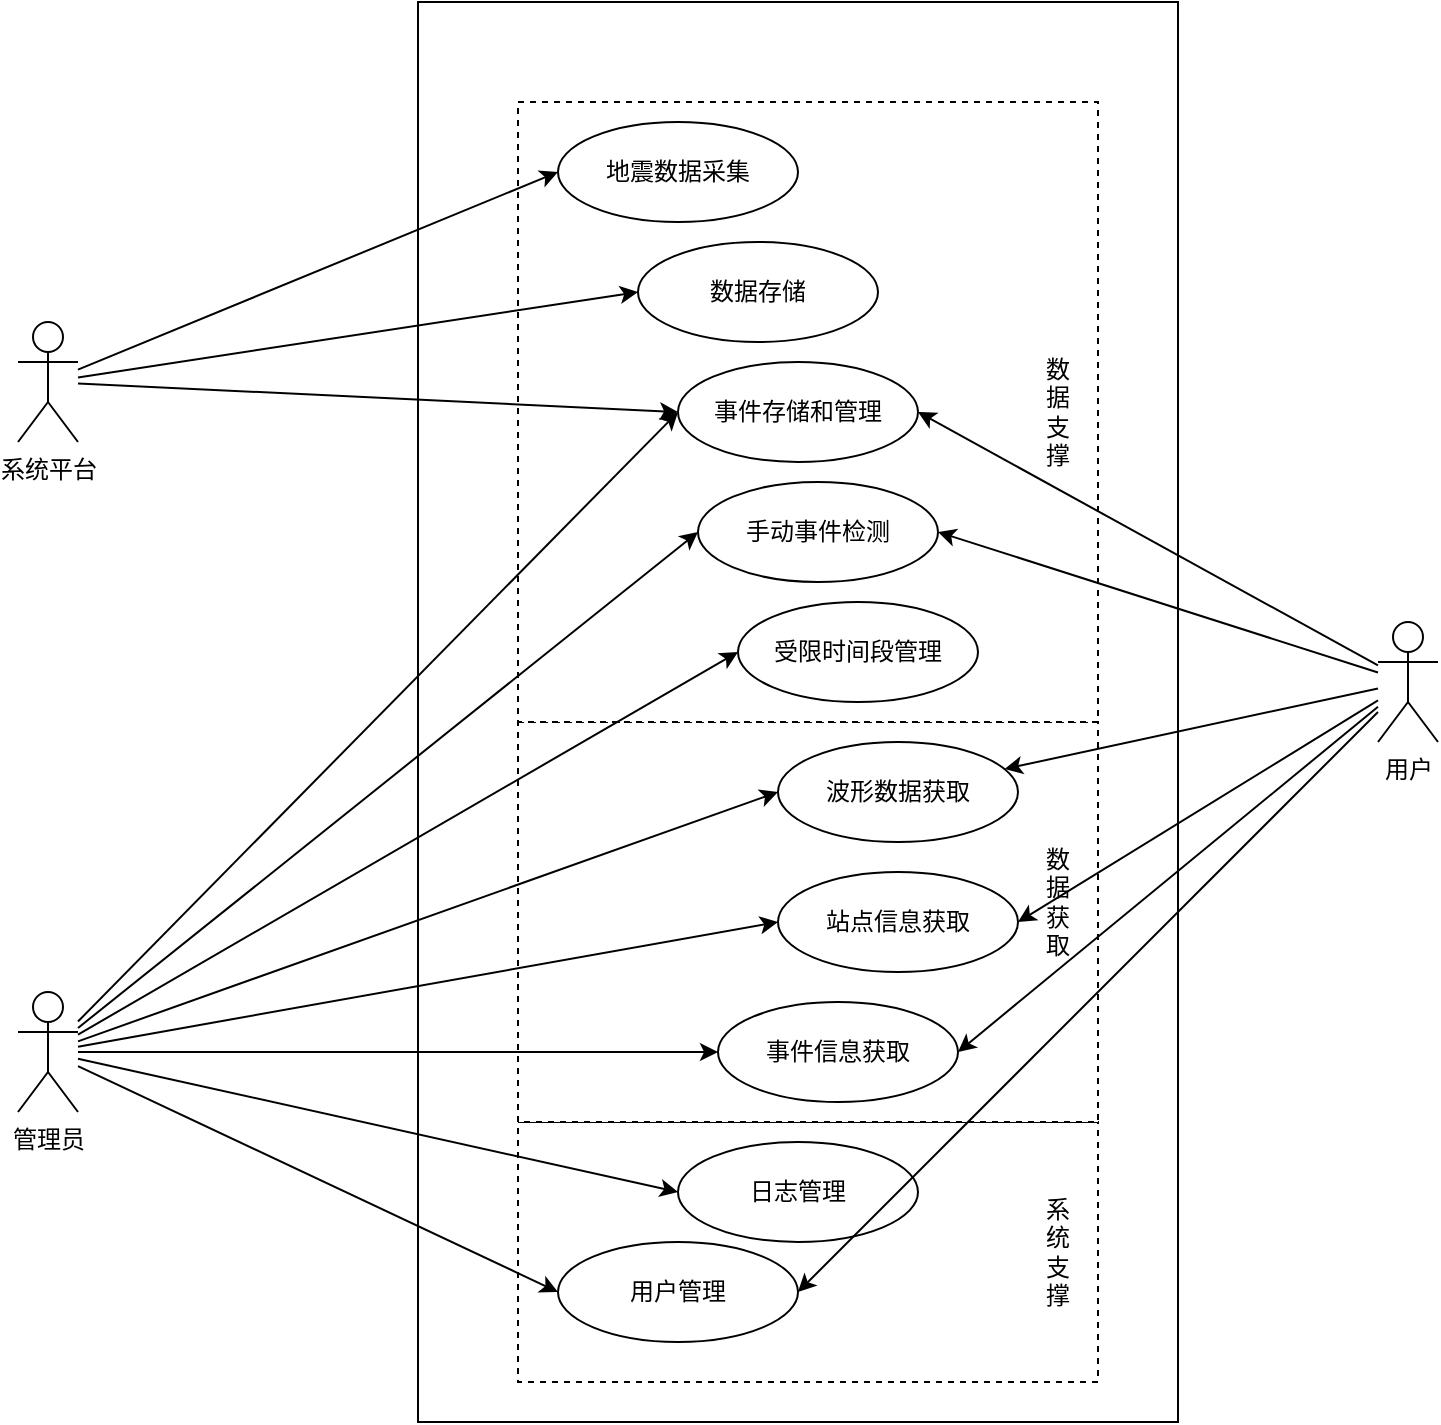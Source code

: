 <mxfile version="24.4.9" type="github">
  <diagram name="第 1 页" id="Qw28GFKZARkFMmKP-efk">
    <mxGraphModel dx="1562" dy="2014" grid="1" gridSize="10" guides="1" tooltips="1" connect="1" arrows="1" fold="1" page="1" pageScale="1" pageWidth="827" pageHeight="1169" math="0" shadow="0">
      <root>
        <mxCell id="0" />
        <mxCell id="1" parent="0" />
        <mxCell id="2baGIIIHMc5CiypYjOd4-37" value="" style="rounded=0;whiteSpace=wrap;html=1;" parent="1" vertex="1">
          <mxGeometry x="450" y="-80" width="380" height="710" as="geometry" />
        </mxCell>
        <mxCell id="2baGIIIHMc5CiypYjOd4-40" value="" style="rounded=0;whiteSpace=wrap;html=1;dashed=1;" parent="1" vertex="1">
          <mxGeometry x="500" y="480" width="290" height="130" as="geometry" />
        </mxCell>
        <mxCell id="2baGIIIHMc5CiypYjOd4-39" value="" style="rounded=0;whiteSpace=wrap;html=1;dashed=1;" parent="1" vertex="1">
          <mxGeometry x="500" y="280" width="290" height="200" as="geometry" />
        </mxCell>
        <mxCell id="2baGIIIHMc5CiypYjOd4-38" value="" style="rounded=0;whiteSpace=wrap;html=1;dashed=1;" parent="1" vertex="1">
          <mxGeometry x="500" y="-30" width="290" height="310" as="geometry" />
        </mxCell>
        <mxCell id="2baGIIIHMc5CiypYjOd4-28" style="rounded=0;orthogonalLoop=1;jettySize=auto;html=1;entryX=0;entryY=0.5;entryDx=0;entryDy=0;" parent="1" source="2baGIIIHMc5CiypYjOd4-1" target="2baGIIIHMc5CiypYjOd4-3" edge="1">
          <mxGeometry relative="1" as="geometry" />
        </mxCell>
        <mxCell id="2baGIIIHMc5CiypYjOd4-29" style="rounded=0;orthogonalLoop=1;jettySize=auto;html=1;entryX=0;entryY=0.5;entryDx=0;entryDy=0;" parent="1" source="2baGIIIHMc5CiypYjOd4-1" target="2baGIIIHMc5CiypYjOd4-4" edge="1">
          <mxGeometry relative="1" as="geometry" />
        </mxCell>
        <mxCell id="2baGIIIHMc5CiypYjOd4-30" style="rounded=0;orthogonalLoop=1;jettySize=auto;html=1;entryX=0;entryY=0.5;entryDx=0;entryDy=0;" parent="1" source="2baGIIIHMc5CiypYjOd4-1" target="2baGIIIHMc5CiypYjOd4-6" edge="1">
          <mxGeometry relative="1" as="geometry" />
        </mxCell>
        <mxCell id="2baGIIIHMc5CiypYjOd4-1" value="系统平台" style="shape=umlActor;verticalLabelPosition=bottom;verticalAlign=top;html=1;outlineConnect=0;" parent="1" vertex="1">
          <mxGeometry x="250" y="80" width="30" height="60" as="geometry" />
        </mxCell>
        <mxCell id="2baGIIIHMc5CiypYjOd4-3" value="地震数据采集" style="ellipse;whiteSpace=wrap;html=1;" parent="1" vertex="1">
          <mxGeometry x="520" y="-20" width="120" height="50" as="geometry" />
        </mxCell>
        <mxCell id="2baGIIIHMc5CiypYjOd4-4" value="数据存储" style="ellipse;whiteSpace=wrap;html=1;" parent="1" vertex="1">
          <mxGeometry x="560" y="40" width="120" height="50" as="geometry" />
        </mxCell>
        <mxCell id="2baGIIIHMc5CiypYjOd4-6" value="事件存储和管理" style="ellipse;whiteSpace=wrap;html=1;" parent="1" vertex="1">
          <mxGeometry x="580" y="100" width="120" height="50" as="geometry" />
        </mxCell>
        <mxCell id="2baGIIIHMc5CiypYjOd4-7" value="手动事件检测" style="ellipse;whiteSpace=wrap;html=1;" parent="1" vertex="1">
          <mxGeometry x="590" y="160" width="120" height="50" as="geometry" />
        </mxCell>
        <mxCell id="2baGIIIHMc5CiypYjOd4-9" value="波形数据获取" style="ellipse;whiteSpace=wrap;html=1;" parent="1" vertex="1">
          <mxGeometry x="630" y="290" width="120" height="50" as="geometry" />
        </mxCell>
        <mxCell id="2baGIIIHMc5CiypYjOd4-10" value="站点信息获取" style="ellipse;whiteSpace=wrap;html=1;" parent="1" vertex="1">
          <mxGeometry x="630" y="355" width="120" height="50" as="geometry" />
        </mxCell>
        <mxCell id="2baGIIIHMc5CiypYjOd4-12" value="事件信息获取" style="ellipse;whiteSpace=wrap;html=1;" parent="1" vertex="1">
          <mxGeometry x="600" y="420" width="120" height="50" as="geometry" />
        </mxCell>
        <mxCell id="2baGIIIHMc5CiypYjOd4-13" value="受限时间段管理" style="ellipse;whiteSpace=wrap;html=1;" parent="1" vertex="1">
          <mxGeometry x="610" y="220" width="120" height="50" as="geometry" />
        </mxCell>
        <mxCell id="2baGIIIHMc5CiypYjOd4-14" value="日志管理" style="ellipse;whiteSpace=wrap;html=1;" parent="1" vertex="1">
          <mxGeometry x="580" y="490" width="120" height="50" as="geometry" />
        </mxCell>
        <mxCell id="2baGIIIHMc5CiypYjOd4-15" value="用户管理" style="ellipse;whiteSpace=wrap;html=1;" parent="1" vertex="1">
          <mxGeometry x="520" y="540" width="120" height="50" as="geometry" />
        </mxCell>
        <mxCell id="2baGIIIHMc5CiypYjOd4-41" value="数&lt;div&gt;据&lt;/div&gt;&lt;div&gt;支&lt;/div&gt;&lt;div&gt;撑&lt;/div&gt;" style="text;html=1;align=center;verticalAlign=middle;whiteSpace=wrap;rounded=0;" parent="1" vertex="1">
          <mxGeometry x="740" y="110" width="60" height="30" as="geometry" />
        </mxCell>
        <mxCell id="2baGIIIHMc5CiypYjOd4-43" value="&lt;div&gt;系&lt;/div&gt;&lt;div&gt;统&lt;/div&gt;&lt;div&gt;支&lt;/div&gt;&lt;div&gt;撑&lt;/div&gt;" style="text;html=1;align=center;verticalAlign=middle;whiteSpace=wrap;rounded=0;" parent="1" vertex="1">
          <mxGeometry x="740" y="530" width="60" height="30" as="geometry" />
        </mxCell>
        <mxCell id="1fhK7hbyzr3hQO82B9gy-8" style="rounded=0;orthogonalLoop=1;jettySize=auto;html=1;entryX=1;entryY=0.5;entryDx=0;entryDy=0;" parent="1" source="1fhK7hbyzr3hQO82B9gy-3" target="2baGIIIHMc5CiypYjOd4-7" edge="1">
          <mxGeometry relative="1" as="geometry" />
        </mxCell>
        <mxCell id="1fhK7hbyzr3hQO82B9gy-11" style="rounded=0;orthogonalLoop=1;jettySize=auto;html=1;" parent="1" source="1fhK7hbyzr3hQO82B9gy-3" target="2baGIIIHMc5CiypYjOd4-9" edge="1">
          <mxGeometry relative="1" as="geometry" />
        </mxCell>
        <mxCell id="1fhK7hbyzr3hQO82B9gy-12" style="rounded=0;orthogonalLoop=1;jettySize=auto;html=1;entryX=1;entryY=0.5;entryDx=0;entryDy=0;" parent="1" source="1fhK7hbyzr3hQO82B9gy-3" target="2baGIIIHMc5CiypYjOd4-10" edge="1">
          <mxGeometry relative="1" as="geometry">
            <mxPoint x="580" y="307.5" as="targetPoint" />
          </mxGeometry>
        </mxCell>
        <mxCell id="1fhK7hbyzr3hQO82B9gy-13" style="rounded=0;orthogonalLoop=1;jettySize=auto;html=1;entryX=1;entryY=0.5;entryDx=0;entryDy=0;" parent="1" source="1fhK7hbyzr3hQO82B9gy-3" target="2baGIIIHMc5CiypYjOd4-12" edge="1">
          <mxGeometry relative="1" as="geometry" />
        </mxCell>
        <mxCell id="1fhK7hbyzr3hQO82B9gy-15" style="rounded=0;orthogonalLoop=1;jettySize=auto;html=1;entryX=1;entryY=0.5;entryDx=0;entryDy=0;" parent="1" source="1fhK7hbyzr3hQO82B9gy-3" target="2baGIIIHMc5CiypYjOd4-15" edge="1">
          <mxGeometry relative="1" as="geometry" />
        </mxCell>
        <mxCell id="1fhK7hbyzr3hQO82B9gy-25" style="rounded=0;orthogonalLoop=1;jettySize=auto;html=1;entryX=1;entryY=0.5;entryDx=0;entryDy=0;" parent="1" source="1fhK7hbyzr3hQO82B9gy-3" target="2baGIIIHMc5CiypYjOd4-6" edge="1">
          <mxGeometry relative="1" as="geometry" />
        </mxCell>
        <mxCell id="1fhK7hbyzr3hQO82B9gy-3" value="用户" style="shape=umlActor;verticalLabelPosition=bottom;verticalAlign=top;html=1;outlineConnect=0;" parent="1" vertex="1">
          <mxGeometry x="930" y="230" width="30" height="60" as="geometry" />
        </mxCell>
        <mxCell id="1fhK7hbyzr3hQO82B9gy-9" style="rounded=0;orthogonalLoop=1;jettySize=auto;html=1;entryX=0;entryY=0.5;entryDx=0;entryDy=0;" parent="1" source="1fhK7hbyzr3hQO82B9gy-5" target="2baGIIIHMc5CiypYjOd4-13" edge="1">
          <mxGeometry relative="1" as="geometry" />
        </mxCell>
        <mxCell id="1fhK7hbyzr3hQO82B9gy-10" style="rounded=0;orthogonalLoop=1;jettySize=auto;html=1;entryX=0;entryY=0.5;entryDx=0;entryDy=0;" parent="1" source="1fhK7hbyzr3hQO82B9gy-5" target="2baGIIIHMc5CiypYjOd4-14" edge="1">
          <mxGeometry relative="1" as="geometry" />
        </mxCell>
        <mxCell id="1fhK7hbyzr3hQO82B9gy-14" style="rounded=0;orthogonalLoop=1;jettySize=auto;html=1;entryX=0;entryY=0.5;entryDx=0;entryDy=0;" parent="1" source="1fhK7hbyzr3hQO82B9gy-5" target="2baGIIIHMc5CiypYjOd4-15" edge="1">
          <mxGeometry relative="1" as="geometry" />
        </mxCell>
        <mxCell id="1fhK7hbyzr3hQO82B9gy-19" style="rounded=0;orthogonalLoop=1;jettySize=auto;html=1;" parent="1" source="1fhK7hbyzr3hQO82B9gy-5" target="2baGIIIHMc5CiypYjOd4-12" edge="1">
          <mxGeometry relative="1" as="geometry" />
        </mxCell>
        <mxCell id="1fhK7hbyzr3hQO82B9gy-20" style="rounded=0;orthogonalLoop=1;jettySize=auto;html=1;entryX=0;entryY=0.5;entryDx=0;entryDy=0;" parent="1" source="1fhK7hbyzr3hQO82B9gy-5" target="2baGIIIHMc5CiypYjOd4-10" edge="1">
          <mxGeometry relative="1" as="geometry" />
        </mxCell>
        <mxCell id="1fhK7hbyzr3hQO82B9gy-21" style="rounded=0;orthogonalLoop=1;jettySize=auto;html=1;entryX=0;entryY=0.5;entryDx=0;entryDy=0;" parent="1" source="1fhK7hbyzr3hQO82B9gy-5" target="2baGIIIHMc5CiypYjOd4-9" edge="1">
          <mxGeometry relative="1" as="geometry" />
        </mxCell>
        <mxCell id="1fhK7hbyzr3hQO82B9gy-22" style="rounded=0;orthogonalLoop=1;jettySize=auto;html=1;entryX=0;entryY=0.5;entryDx=0;entryDy=0;" parent="1" source="1fhK7hbyzr3hQO82B9gy-5" target="2baGIIIHMc5CiypYjOd4-7" edge="1">
          <mxGeometry relative="1" as="geometry" />
        </mxCell>
        <mxCell id="1fhK7hbyzr3hQO82B9gy-26" style="rounded=0;orthogonalLoop=1;jettySize=auto;html=1;entryX=0;entryY=0.5;entryDx=0;entryDy=0;" parent="1" source="1fhK7hbyzr3hQO82B9gy-5" target="2baGIIIHMc5CiypYjOd4-6" edge="1">
          <mxGeometry relative="1" as="geometry" />
        </mxCell>
        <mxCell id="1fhK7hbyzr3hQO82B9gy-5" value="管理员" style="shape=umlActor;verticalLabelPosition=bottom;verticalAlign=top;html=1;outlineConnect=0;" parent="1" vertex="1">
          <mxGeometry x="250" y="415" width="30" height="60" as="geometry" />
        </mxCell>
        <mxCell id="1fhK7hbyzr3hQO82B9gy-24" value="数&lt;div&gt;据&lt;/div&gt;&lt;div&gt;获&lt;/div&gt;&lt;div&gt;取&lt;/div&gt;" style="text;html=1;align=center;verticalAlign=middle;whiteSpace=wrap;rounded=0;" parent="1" vertex="1">
          <mxGeometry x="740" y="355" width="60" height="30" as="geometry" />
        </mxCell>
      </root>
    </mxGraphModel>
  </diagram>
</mxfile>
